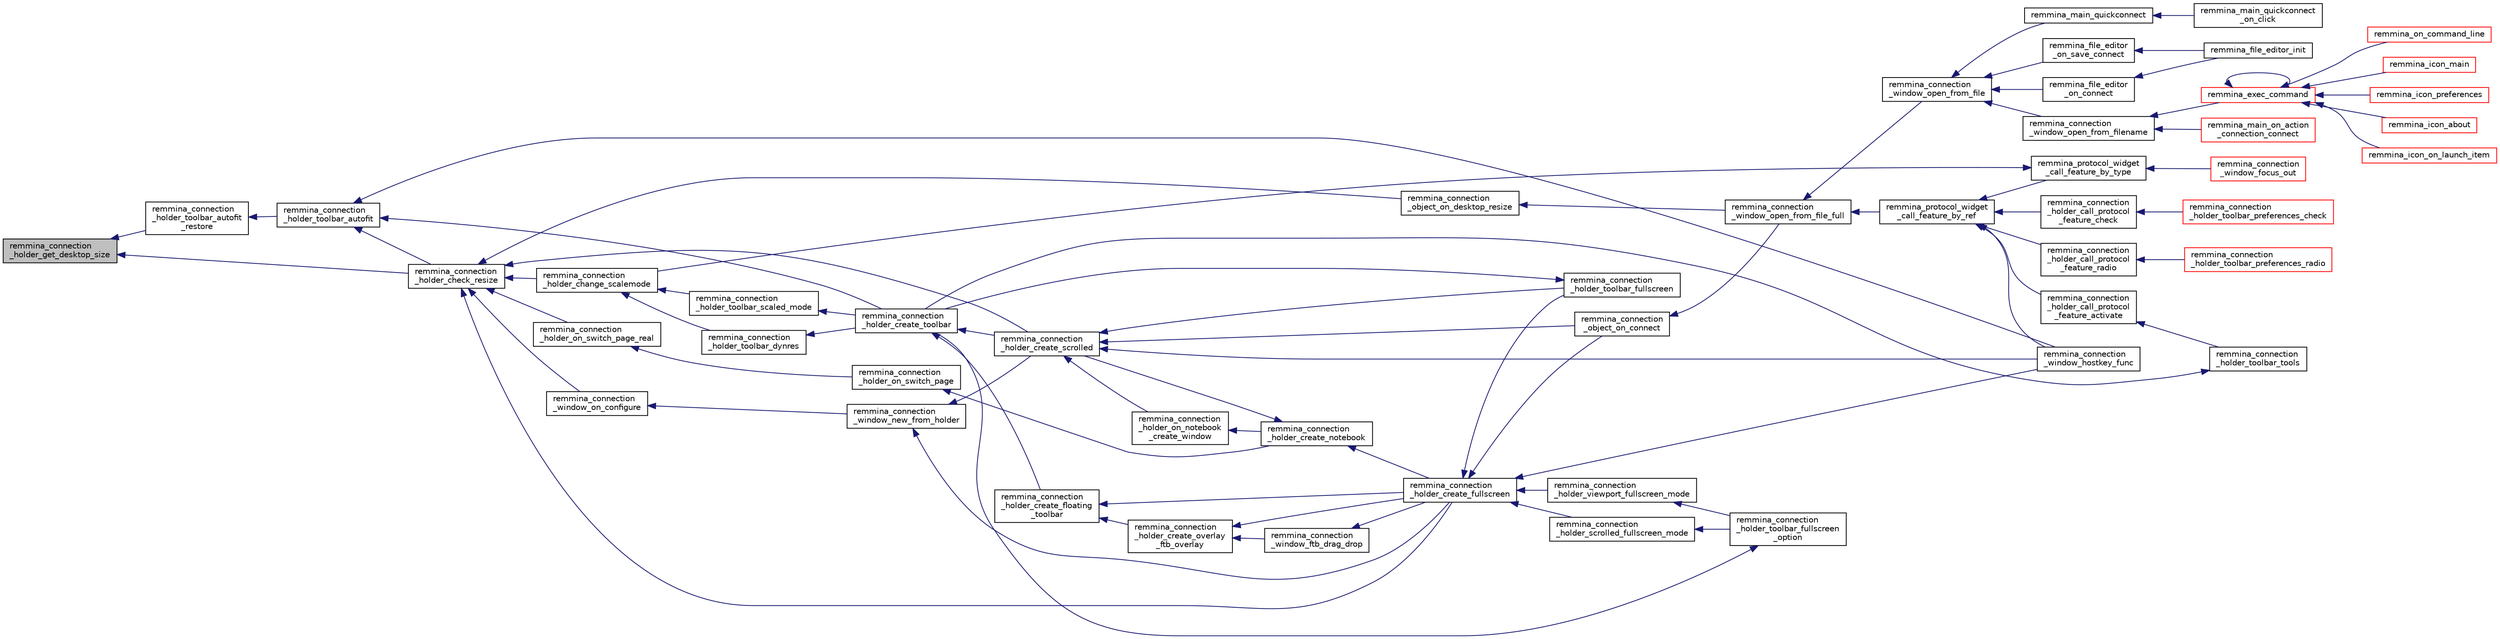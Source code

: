 digraph "remmina_connection_holder_get_desktop_size"
{
  edge [fontname="Helvetica",fontsize="10",labelfontname="Helvetica",labelfontsize="10"];
  node [fontname="Helvetica",fontsize="10",shape=record];
  rankdir="LR";
  Node4376 [label="remmina_connection\l_holder_get_desktop_size",height=0.2,width=0.4,color="black", fillcolor="grey75", style="filled", fontcolor="black"];
  Node4376 -> Node4377 [dir="back",color="midnightblue",fontsize="10",style="solid",fontname="Helvetica"];
  Node4377 [label="remmina_connection\l_holder_toolbar_autofit\l_restore",height=0.2,width=0.4,color="black", fillcolor="white", style="filled",URL="$remmina__connection__window_8c.html#a92a6aa97bc751b0c096583a66351ada1"];
  Node4377 -> Node4378 [dir="back",color="midnightblue",fontsize="10",style="solid",fontname="Helvetica"];
  Node4378 [label="remmina_connection\l_holder_toolbar_autofit",height=0.2,width=0.4,color="black", fillcolor="white", style="filled",URL="$remmina__connection__window_8c.html#ac679e10d8be64d56ed13043dd4df7d1c"];
  Node4378 -> Node4379 [dir="back",color="midnightblue",fontsize="10",style="solid",fontname="Helvetica"];
  Node4379 [label="remmina_connection\l_holder_check_resize",height=0.2,width=0.4,color="black", fillcolor="white", style="filled",URL="$remmina__connection__window_8c.html#adf48e258e535235d29c9638333488920"];
  Node4379 -> Node4380 [dir="back",color="midnightblue",fontsize="10",style="solid",fontname="Helvetica"];
  Node4380 [label="remmina_connection\l_holder_change_scalemode",height=0.2,width=0.4,color="black", fillcolor="white", style="filled",URL="$remmina__connection__window_8c.html#a5565ebedf82eb9f2d54b7f447b4c930e"];
  Node4380 -> Node4381 [dir="back",color="midnightblue",fontsize="10",style="solid",fontname="Helvetica"];
  Node4381 [label="remmina_connection\l_holder_toolbar_dynres",height=0.2,width=0.4,color="black", fillcolor="white", style="filled",URL="$remmina__connection__window_8c.html#a576e3800c7371f63b27e3832848ac4e5"];
  Node4381 -> Node4382 [dir="back",color="midnightblue",fontsize="10",style="solid",fontname="Helvetica"];
  Node4382 [label="remmina_connection\l_holder_create_toolbar",height=0.2,width=0.4,color="black", fillcolor="white", style="filled",URL="$remmina__connection__window_8c.html#af8138da72278e9e9000276e08a6fd984"];
  Node4382 -> Node4383 [dir="back",color="midnightblue",fontsize="10",style="solid",fontname="Helvetica"];
  Node4383 [label="remmina_connection\l_holder_create_floating\l_toolbar",height=0.2,width=0.4,color="black", fillcolor="white", style="filled",URL="$remmina__connection__window_8c.html#a967dca6c1876afc3e6bcb763f9709d43"];
  Node4383 -> Node4384 [dir="back",color="midnightblue",fontsize="10",style="solid",fontname="Helvetica"];
  Node4384 [label="remmina_connection\l_holder_create_overlay\l_ftb_overlay",height=0.2,width=0.4,color="black", fillcolor="white", style="filled",URL="$remmina__connection__window_8c.html#ab2edcb806312b3367c70fbb13c383ae0"];
  Node4384 -> Node4385 [dir="back",color="midnightblue",fontsize="10",style="solid",fontname="Helvetica"];
  Node4385 [label="remmina_connection\l_window_ftb_drag_drop",height=0.2,width=0.4,color="black", fillcolor="white", style="filled",URL="$remmina__connection__window_8c.html#a15c9b2bd929f8f2bb64d0bb6fa60f067"];
  Node4385 -> Node4386 [dir="back",color="midnightblue",fontsize="10",style="solid",fontname="Helvetica"];
  Node4386 [label="remmina_connection\l_holder_create_fullscreen",height=0.2,width=0.4,color="black", fillcolor="white", style="filled",URL="$remmina__connection__window_8c.html#ae67ca4d276339723c1ff87fc224eaccf"];
  Node4386 -> Node4387 [dir="back",color="midnightblue",fontsize="10",style="solid",fontname="Helvetica"];
  Node4387 [label="remmina_connection\l_holder_toolbar_fullscreen",height=0.2,width=0.4,color="black", fillcolor="white", style="filled",URL="$remmina__connection__window_8c.html#a02ac20f50f1b7b816bd7208127efdbee"];
  Node4387 -> Node4382 [dir="back",color="midnightblue",fontsize="10",style="solid",fontname="Helvetica"];
  Node4386 -> Node4388 [dir="back",color="midnightblue",fontsize="10",style="solid",fontname="Helvetica"];
  Node4388 [label="remmina_connection\l_holder_viewport_fullscreen_mode",height=0.2,width=0.4,color="black", fillcolor="white", style="filled",URL="$remmina__connection__window_8c.html#a0e99d0ff8c39f2c6de508eee9ef498c5"];
  Node4388 -> Node4389 [dir="back",color="midnightblue",fontsize="10",style="solid",fontname="Helvetica"];
  Node4389 [label="remmina_connection\l_holder_toolbar_fullscreen\l_option",height=0.2,width=0.4,color="black", fillcolor="white", style="filled",URL="$remmina__connection__window_8c.html#a1415cdcbed0e6fe9a7978586bf132207"];
  Node4389 -> Node4382 [dir="back",color="midnightblue",fontsize="10",style="solid",fontname="Helvetica"];
  Node4386 -> Node4390 [dir="back",color="midnightblue",fontsize="10",style="solid",fontname="Helvetica"];
  Node4390 [label="remmina_connection\l_holder_scrolled_fullscreen_mode",height=0.2,width=0.4,color="black", fillcolor="white", style="filled",URL="$remmina__connection__window_8c.html#aa25cae5c0e15e13b817b925e42a044a9"];
  Node4390 -> Node4389 [dir="back",color="midnightblue",fontsize="10",style="solid",fontname="Helvetica"];
  Node4386 -> Node4391 [dir="back",color="midnightblue",fontsize="10",style="solid",fontname="Helvetica"];
  Node4391 [label="remmina_connection\l_window_hostkey_func",height=0.2,width=0.4,color="black", fillcolor="white", style="filled",URL="$remmina__connection__window_8c.html#abef663d930076deb3105f86dabe2a9c3"];
  Node4386 -> Node4392 [dir="back",color="midnightblue",fontsize="10",style="solid",fontname="Helvetica"];
  Node4392 [label="remmina_connection\l_object_on_connect",height=0.2,width=0.4,color="black", fillcolor="white", style="filled",URL="$remmina__connection__window_8c.html#a0ad685a873ecef95ec13caba17e0c22e"];
  Node4392 -> Node4393 [dir="back",color="midnightblue",fontsize="10",style="solid",fontname="Helvetica"];
  Node4393 [label="remmina_connection\l_window_open_from_file_full",height=0.2,width=0.4,color="black", fillcolor="white", style="filled",URL="$remmina__connection__window_8h.html#adbf2b670ca3bae96a99cb0b36021a961"];
  Node4393 -> Node4394 [dir="back",color="midnightblue",fontsize="10",style="solid",fontname="Helvetica"];
  Node4394 [label="remmina_connection\l_window_open_from_file",height=0.2,width=0.4,color="black", fillcolor="white", style="filled",URL="$remmina__connection__window_8h.html#a1c7f722a89609523cc4de079cc82f23c"];
  Node4394 -> Node4395 [dir="back",color="midnightblue",fontsize="10",style="solid",fontname="Helvetica"];
  Node4395 [label="remmina_connection\l_window_open_from_filename",height=0.2,width=0.4,color="black", fillcolor="white", style="filled",URL="$remmina__connection__window_8h.html#ab0ed27ef360efc7d92906cbabf9da5db"];
  Node4395 -> Node4396 [dir="back",color="midnightblue",fontsize="10",style="solid",fontname="Helvetica"];
  Node4396 [label="remmina_exec_command",height=0.2,width=0.4,color="red", fillcolor="white", style="filled",URL="$remmina__exec_8h.html#a424cabdcff647797061e7482049d62a7"];
  Node4396 -> Node4397 [dir="back",color="midnightblue",fontsize="10",style="solid",fontname="Helvetica"];
  Node4397 [label="remmina_on_command_line",height=0.2,width=0.4,color="red", fillcolor="white", style="filled",URL="$remmina_8c.html#aeb286fc5bd52ab5382ab8cb495dc2914"];
  Node4396 -> Node4396 [dir="back",color="midnightblue",fontsize="10",style="solid",fontname="Helvetica"];
  Node4396 -> Node4399 [dir="back",color="midnightblue",fontsize="10",style="solid",fontname="Helvetica"];
  Node4399 [label="remmina_icon_main",height=0.2,width=0.4,color="red", fillcolor="white", style="filled",URL="$remmina__icon_8c.html#a920476110ab6410c8fc8cf734109e497"];
  Node4396 -> Node4410 [dir="back",color="midnightblue",fontsize="10",style="solid",fontname="Helvetica"];
  Node4410 [label="remmina_icon_preferences",height=0.2,width=0.4,color="red", fillcolor="white", style="filled",URL="$remmina__icon_8c.html#ad3b0e3d12e4854eae05b1afea19da404"];
  Node4396 -> Node4411 [dir="back",color="midnightblue",fontsize="10",style="solid",fontname="Helvetica"];
  Node4411 [label="remmina_icon_about",height=0.2,width=0.4,color="red", fillcolor="white", style="filled",URL="$remmina__icon_8c.html#a5cdf1958ef01e49889bcee2e90e2cf71"];
  Node4396 -> Node4412 [dir="back",color="midnightblue",fontsize="10",style="solid",fontname="Helvetica"];
  Node4412 [label="remmina_icon_on_launch_item",height=0.2,width=0.4,color="red", fillcolor="white", style="filled",URL="$remmina__icon_8c.html#ad1699688680e12abcfd5c74dd2f76d83"];
  Node4395 -> Node4417 [dir="back",color="midnightblue",fontsize="10",style="solid",fontname="Helvetica"];
  Node4417 [label="remmina_main_on_action\l_connection_connect",height=0.2,width=0.4,color="red", fillcolor="white", style="filled",URL="$remmina__main_8c.html#ae023d1cb099a4f7bee79f13760566cbf"];
  Node4394 -> Node4419 [dir="back",color="midnightblue",fontsize="10",style="solid",fontname="Helvetica"];
  Node4419 [label="remmina_file_editor\l_on_connect",height=0.2,width=0.4,color="black", fillcolor="white", style="filled",URL="$remmina__file__editor_8c.html#a73b8581fd1fd77532b748d91a2951f25"];
  Node4419 -> Node4403 [dir="back",color="midnightblue",fontsize="10",style="solid",fontname="Helvetica"];
  Node4403 [label="remmina_file_editor_init",height=0.2,width=0.4,color="black", fillcolor="white", style="filled",URL="$remmina__file__editor_8c.html#a9afd8d41c66f547320930eb331f3124d"];
  Node4394 -> Node4404 [dir="back",color="midnightblue",fontsize="10",style="solid",fontname="Helvetica"];
  Node4404 [label="remmina_file_editor\l_on_save_connect",height=0.2,width=0.4,color="black", fillcolor="white", style="filled",URL="$remmina__file__editor_8c.html#a57224f3f69f04f398de563b71be6b18e"];
  Node4404 -> Node4403 [dir="back",color="midnightblue",fontsize="10",style="solid",fontname="Helvetica"];
  Node4394 -> Node4420 [dir="back",color="midnightblue",fontsize="10",style="solid",fontname="Helvetica"];
  Node4420 [label="remmina_main_quickconnect",height=0.2,width=0.4,color="black", fillcolor="white", style="filled",URL="$remmina__main_8c.html#a802458852abacebfb16f1f4295806a01"];
  Node4420 -> Node4421 [dir="back",color="midnightblue",fontsize="10",style="solid",fontname="Helvetica"];
  Node4421 [label="remmina_main_quickconnect\l_on_click",height=0.2,width=0.4,color="black", fillcolor="white", style="filled",URL="$remmina__main_8c.html#a210e9e04c7c97cc86412044de31f659d"];
  Node4393 -> Node4422 [dir="back",color="midnightblue",fontsize="10",style="solid",fontname="Helvetica"];
  Node4422 [label="remmina_protocol_widget\l_call_feature_by_ref",height=0.2,width=0.4,color="black", fillcolor="white", style="filled",URL="$remmina__protocol__widget_8h.html#a605b69a9aa4393024369cc5070488692"];
  Node4422 -> Node4423 [dir="back",color="midnightblue",fontsize="10",style="solid",fontname="Helvetica"];
  Node4423 [label="remmina_connection\l_holder_call_protocol\l_feature_radio",height=0.2,width=0.4,color="black", fillcolor="white", style="filled",URL="$remmina__connection__window_8c.html#a86280cb973101817f7410af393bc2f98"];
  Node4423 -> Node4424 [dir="back",color="midnightblue",fontsize="10",style="solid",fontname="Helvetica"];
  Node4424 [label="remmina_connection\l_holder_toolbar_preferences_radio",height=0.2,width=0.4,color="red", fillcolor="white", style="filled",URL="$remmina__connection__window_8c.html#a1ddab4aacc284c606ab237eae9c0b5a9"];
  Node4422 -> Node4426 [dir="back",color="midnightblue",fontsize="10",style="solid",fontname="Helvetica"];
  Node4426 [label="remmina_connection\l_holder_call_protocol\l_feature_check",height=0.2,width=0.4,color="black", fillcolor="white", style="filled",URL="$remmina__connection__window_8c.html#a8d924ded7fe147df8b5f113e2fb1d6e7"];
  Node4426 -> Node4427 [dir="back",color="midnightblue",fontsize="10",style="solid",fontname="Helvetica"];
  Node4427 [label="remmina_connection\l_holder_toolbar_preferences_check",height=0.2,width=0.4,color="red", fillcolor="white", style="filled",URL="$remmina__connection__window_8c.html#ada0dce340f5f1484c496a2357e8a2c69"];
  Node4422 -> Node4428 [dir="back",color="midnightblue",fontsize="10",style="solid",fontname="Helvetica"];
  Node4428 [label="remmina_connection\l_holder_call_protocol\l_feature_activate",height=0.2,width=0.4,color="black", fillcolor="white", style="filled",URL="$remmina__connection__window_8c.html#a4507b43c6fd10bc68d9512c6b253a552"];
  Node4428 -> Node4429 [dir="back",color="midnightblue",fontsize="10",style="solid",fontname="Helvetica"];
  Node4429 [label="remmina_connection\l_holder_toolbar_tools",height=0.2,width=0.4,color="black", fillcolor="white", style="filled",URL="$remmina__connection__window_8c.html#a51cc0b2274049920f67c71047bd76213"];
  Node4429 -> Node4382 [dir="back",color="midnightblue",fontsize="10",style="solid",fontname="Helvetica"];
  Node4422 -> Node4391 [dir="back",color="midnightblue",fontsize="10",style="solid",fontname="Helvetica"];
  Node4422 -> Node4430 [dir="back",color="midnightblue",fontsize="10",style="solid",fontname="Helvetica"];
  Node4430 [label="remmina_protocol_widget\l_call_feature_by_type",height=0.2,width=0.4,color="black", fillcolor="white", style="filled",URL="$remmina__protocol__widget_8h.html#a6a630e96e5b914d60d678ae8eaad4cd9"];
  Node4430 -> Node4380 [dir="back",color="midnightblue",fontsize="10",style="solid",fontname="Helvetica"];
  Node4430 -> Node4431 [dir="back",color="midnightblue",fontsize="10",style="solid",fontname="Helvetica"];
  Node4431 [label="remmina_connection\l_window_focus_out",height=0.2,width=0.4,color="red", fillcolor="white", style="filled",URL="$remmina__connection__window_8c.html#a8c242e0a7ee57ed79099c330d696b43f"];
  Node4384 -> Node4386 [dir="back",color="midnightblue",fontsize="10",style="solid",fontname="Helvetica"];
  Node4383 -> Node4386 [dir="back",color="midnightblue",fontsize="10",style="solid",fontname="Helvetica"];
  Node4382 -> Node4434 [dir="back",color="midnightblue",fontsize="10",style="solid",fontname="Helvetica"];
  Node4434 [label="remmina_connection\l_holder_create_scrolled",height=0.2,width=0.4,color="black", fillcolor="white", style="filled",URL="$remmina__connection__window_8c.html#a57b3656c37df65d276ddd50a16906dc7"];
  Node4434 -> Node4387 [dir="back",color="midnightblue",fontsize="10",style="solid",fontname="Helvetica"];
  Node4434 -> Node4435 [dir="back",color="midnightblue",fontsize="10",style="solid",fontname="Helvetica"];
  Node4435 [label="remmina_connection\l_holder_on_notebook\l_create_window",height=0.2,width=0.4,color="black", fillcolor="white", style="filled",URL="$remmina__connection__window_8c.html#a2f5fc595c1aad851962aa58e2009bcce"];
  Node4435 -> Node4436 [dir="back",color="midnightblue",fontsize="10",style="solid",fontname="Helvetica"];
  Node4436 [label="remmina_connection\l_holder_create_notebook",height=0.2,width=0.4,color="black", fillcolor="white", style="filled",URL="$remmina__connection__window_8c.html#ae616dc409c5775dc73d9a83c1f081705"];
  Node4436 -> Node4434 [dir="back",color="midnightblue",fontsize="10",style="solid",fontname="Helvetica"];
  Node4436 -> Node4386 [dir="back",color="midnightblue",fontsize="10",style="solid",fontname="Helvetica"];
  Node4434 -> Node4391 [dir="back",color="midnightblue",fontsize="10",style="solid",fontname="Helvetica"];
  Node4434 -> Node4392 [dir="back",color="midnightblue",fontsize="10",style="solid",fontname="Helvetica"];
  Node4380 -> Node4438 [dir="back",color="midnightblue",fontsize="10",style="solid",fontname="Helvetica"];
  Node4438 [label="remmina_connection\l_holder_toolbar_scaled_mode",height=0.2,width=0.4,color="black", fillcolor="white", style="filled",URL="$remmina__connection__window_8c.html#ad6136dd7c0867a5a5f1c0b0645632ee4"];
  Node4438 -> Node4382 [dir="back",color="midnightblue",fontsize="10",style="solid",fontname="Helvetica"];
  Node4379 -> Node4439 [dir="back",color="midnightblue",fontsize="10",style="solid",fontname="Helvetica"];
  Node4439 [label="remmina_connection\l_window_on_configure",height=0.2,width=0.4,color="black", fillcolor="white", style="filled",URL="$remmina__connection__window_8c.html#af79fdcdd07b28c1cde08489d7986ca37"];
  Node4439 -> Node4433 [dir="back",color="midnightblue",fontsize="10",style="solid",fontname="Helvetica"];
  Node4433 [label="remmina_connection\l_window_new_from_holder",height=0.2,width=0.4,color="black", fillcolor="white", style="filled",URL="$remmina__connection__window_8c.html#a0ff4775a640861c11f2bc9f4e4680ed5"];
  Node4433 -> Node4434 [dir="back",color="midnightblue",fontsize="10",style="solid",fontname="Helvetica"];
  Node4433 -> Node4386 [dir="back",color="midnightblue",fontsize="10",style="solid",fontname="Helvetica"];
  Node4379 -> Node4440 [dir="back",color="midnightblue",fontsize="10",style="solid",fontname="Helvetica"];
  Node4440 [label="remmina_connection\l_holder_on_switch_page_real",height=0.2,width=0.4,color="black", fillcolor="white", style="filled",URL="$remmina__connection__window_8c.html#af0cc437cd94ed03047f1e2b195317b54"];
  Node4440 -> Node4441 [dir="back",color="midnightblue",fontsize="10",style="solid",fontname="Helvetica"];
  Node4441 [label="remmina_connection\l_holder_on_switch_page",height=0.2,width=0.4,color="black", fillcolor="white", style="filled",URL="$remmina__connection__window_8c.html#ac93e70cd6f65ebb4bee3827240cf1c05"];
  Node4441 -> Node4436 [dir="back",color="midnightblue",fontsize="10",style="solid",fontname="Helvetica"];
  Node4379 -> Node4434 [dir="back",color="midnightblue",fontsize="10",style="solid",fontname="Helvetica"];
  Node4379 -> Node4386 [dir="back",color="midnightblue",fontsize="10",style="solid",fontname="Helvetica"];
  Node4379 -> Node4442 [dir="back",color="midnightblue",fontsize="10",style="solid",fontname="Helvetica"];
  Node4442 [label="remmina_connection\l_object_on_desktop_resize",height=0.2,width=0.4,color="black", fillcolor="white", style="filled",URL="$remmina__connection__window_8c.html#a3bb0386b166904eb00902d08d6c959a5"];
  Node4442 -> Node4393 [dir="back",color="midnightblue",fontsize="10",style="solid",fontname="Helvetica"];
  Node4378 -> Node4382 [dir="back",color="midnightblue",fontsize="10",style="solid",fontname="Helvetica"];
  Node4378 -> Node4391 [dir="back",color="midnightblue",fontsize="10",style="solid",fontname="Helvetica"];
  Node4376 -> Node4379 [dir="back",color="midnightblue",fontsize="10",style="solid",fontname="Helvetica"];
}
